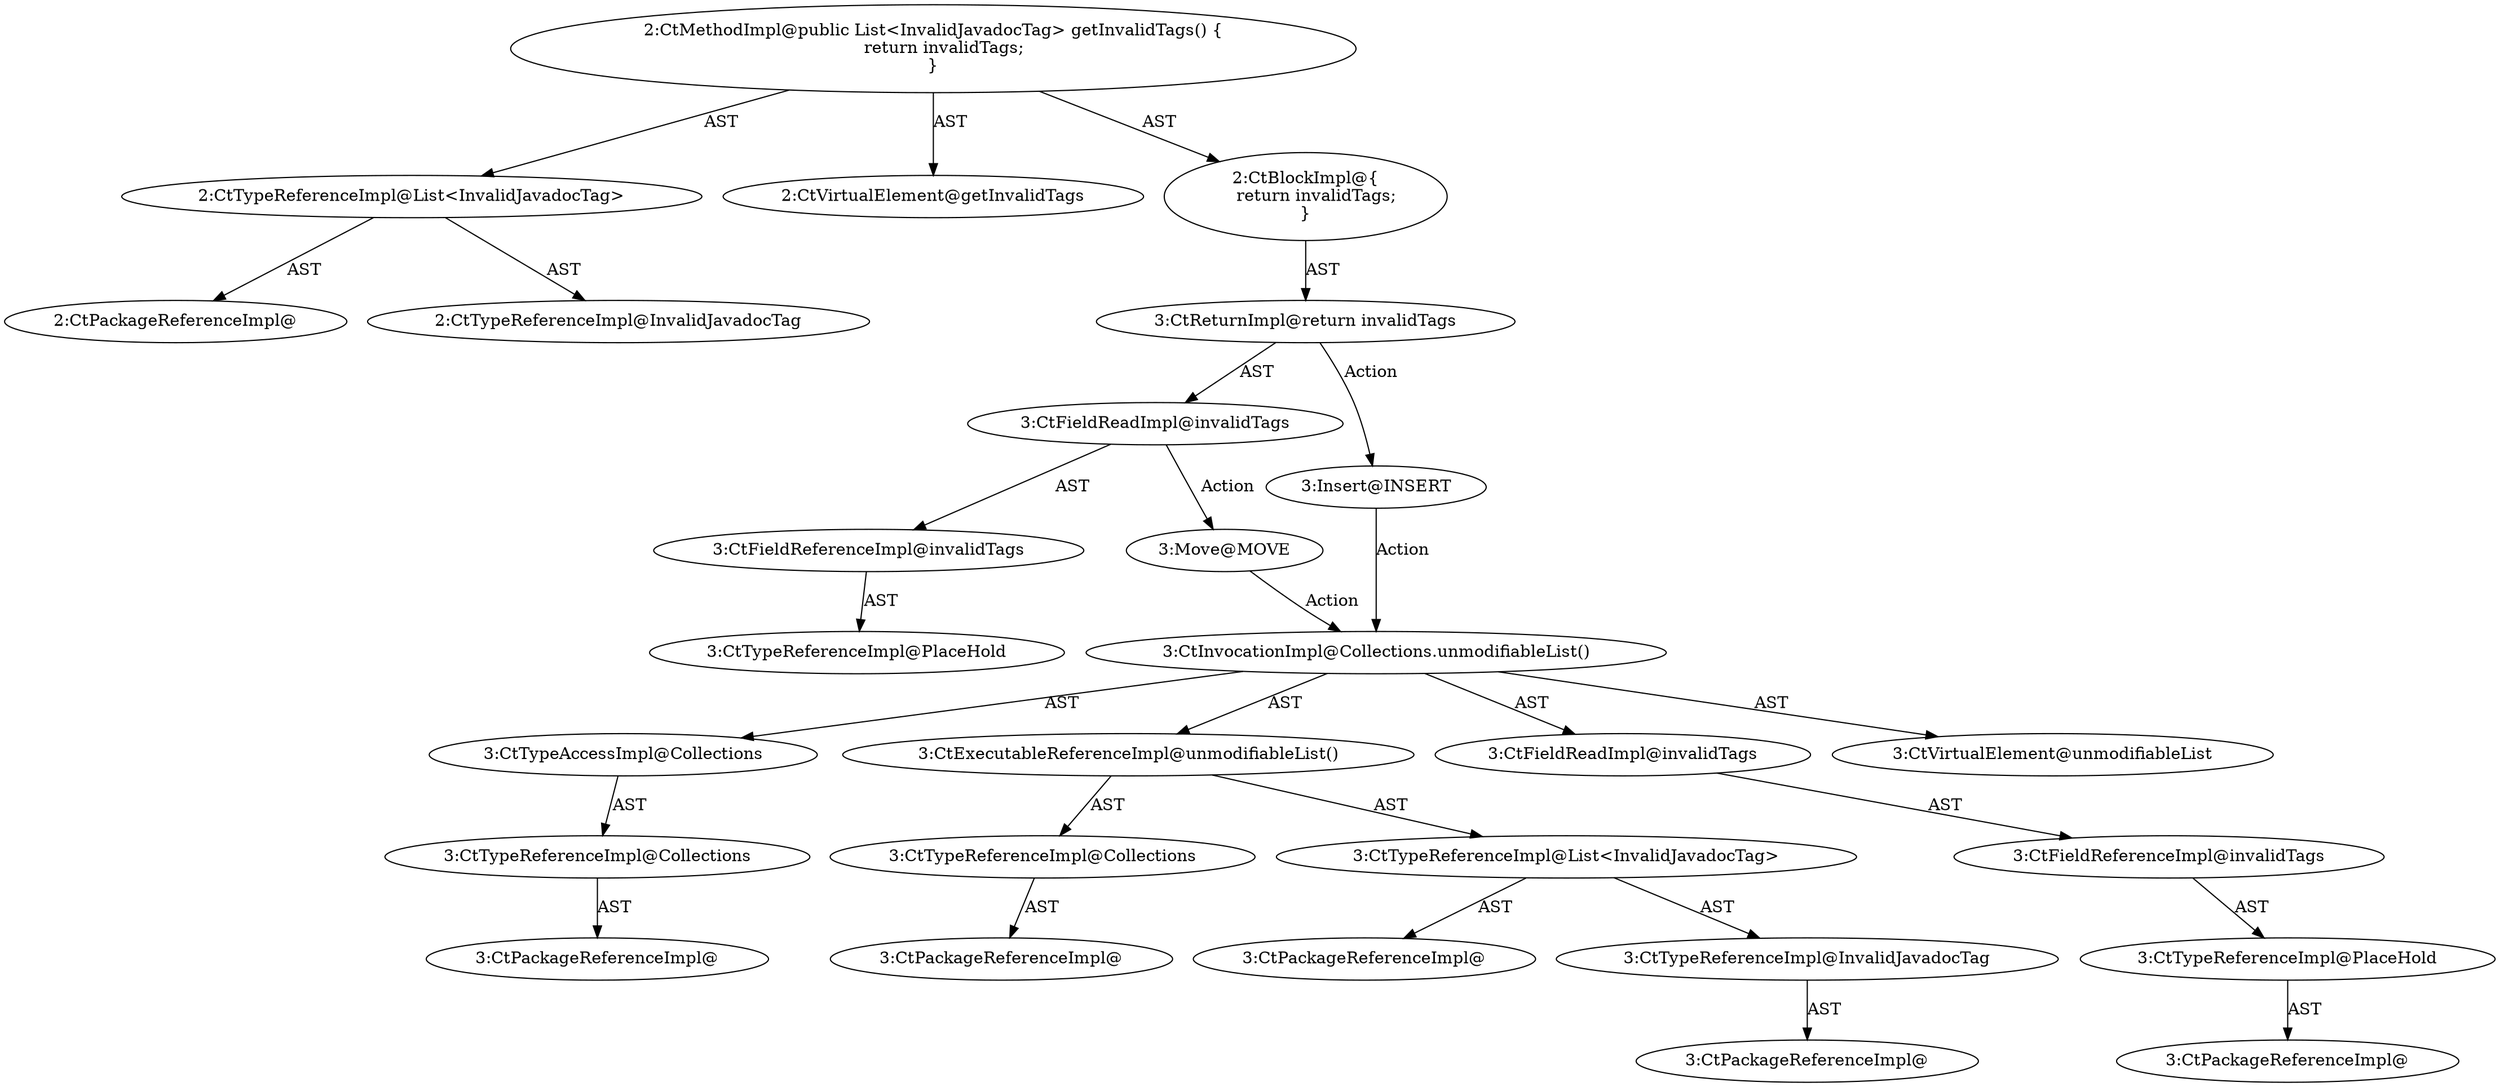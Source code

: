 digraph "getInvalidTags#?" {
0 [label="2:CtTypeReferenceImpl@List<InvalidJavadocTag>" shape=ellipse]
1 [label="2:CtPackageReferenceImpl@" shape=ellipse]
2 [label="2:CtTypeReferenceImpl@InvalidJavadocTag" shape=ellipse]
3 [label="2:CtVirtualElement@getInvalidTags" shape=ellipse]
4 [label="3:CtFieldReferenceImpl@invalidTags" shape=ellipse]
5 [label="3:CtTypeReferenceImpl@PlaceHold" shape=ellipse]
6 [label="3:CtFieldReadImpl@invalidTags" shape=ellipse]
7 [label="3:CtReturnImpl@return invalidTags" shape=ellipse]
8 [label="2:CtBlockImpl@\{
    return invalidTags;
\}" shape=ellipse]
9 [label="2:CtMethodImpl@public List<InvalidJavadocTag> getInvalidTags() \{
    return invalidTags;
\}" shape=ellipse]
10 [label="3:Insert@INSERT" shape=ellipse]
11 [label="3:CtPackageReferenceImpl@" shape=ellipse]
12 [label="3:CtTypeReferenceImpl@Collections" shape=ellipse]
13 [label="3:CtTypeAccessImpl@Collections" shape=ellipse]
14 [label="3:CtPackageReferenceImpl@" shape=ellipse]
15 [label="3:CtTypeReferenceImpl@Collections" shape=ellipse]
16 [label="3:CtPackageReferenceImpl@" shape=ellipse]
17 [label="3:CtPackageReferenceImpl@" shape=ellipse]
18 [label="3:CtTypeReferenceImpl@InvalidJavadocTag" shape=ellipse]
19 [label="3:CtTypeReferenceImpl@List<InvalidJavadocTag>" shape=ellipse]
20 [label="3:CtExecutableReferenceImpl@unmodifiableList()" shape=ellipse]
21 [label="3:CtPackageReferenceImpl@" shape=ellipse]
22 [label="3:CtTypeReferenceImpl@PlaceHold" shape=ellipse]
23 [label="3:CtFieldReferenceImpl@invalidTags" shape=ellipse]
24 [label="3:CtFieldReadImpl@invalidTags" shape=ellipse]
25 [label="3:CtInvocationImpl@Collections.unmodifiableList()" shape=ellipse]
26 [label="3:CtVirtualElement@unmodifiableList" shape=ellipse]
27 [label="3:Move@MOVE" shape=ellipse]
0 -> 1 [label="AST"];
0 -> 2 [label="AST"];
4 -> 5 [label="AST"];
6 -> 4 [label="AST"];
6 -> 27 [label="Action"];
7 -> 6 [label="AST"];
7 -> 10 [label="Action"];
8 -> 7 [label="AST"];
9 -> 3 [label="AST"];
9 -> 0 [label="AST"];
9 -> 8 [label="AST"];
10 -> 25 [label="Action"];
12 -> 11 [label="AST"];
13 -> 12 [label="AST"];
15 -> 14 [label="AST"];
18 -> 17 [label="AST"];
19 -> 16 [label="AST"];
19 -> 18 [label="AST"];
20 -> 15 [label="AST"];
20 -> 19 [label="AST"];
22 -> 21 [label="AST"];
23 -> 22 [label="AST"];
24 -> 23 [label="AST"];
25 -> 26 [label="AST"];
25 -> 13 [label="AST"];
25 -> 20 [label="AST"];
25 -> 24 [label="AST"];
27 -> 25 [label="Action"];
}